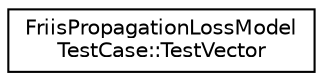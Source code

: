 digraph "Graphical Class Hierarchy"
{
 // LATEX_PDF_SIZE
  edge [fontname="Helvetica",fontsize="10",labelfontname="Helvetica",labelfontsize="10"];
  node [fontname="Helvetica",fontsize="10",shape=record];
  rankdir="LR";
  Node0 [label="FriisPropagationLossModel\lTestCase::TestVector",height=0.2,width=0.4,color="black", fillcolor="white", style="filled",URL="$struct_friis_propagation_loss_model_test_case_1_1_test_vector.html",tooltip=" "];
}
